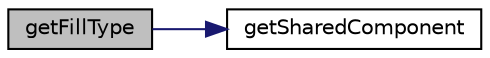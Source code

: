 digraph "getFillType"
{
  edge [fontname="Helvetica",fontsize="10",labelfontname="Helvetica",labelfontsize="10"];
  node [fontname="Helvetica",fontsize="10",shape=record];
  rankdir="LR";
  Node16 [label="getFillType",height=0.2,width=0.4,color="black", fillcolor="grey75", style="filled", fontcolor="black"];
  Node16 -> Node17 [color="midnightblue",fontsize="10",style="solid",fontname="Helvetica"];
  Node17 [label="getSharedComponent",height=0.2,width=0.4,color="black", fillcolor="white", style="filled",URL="$class_p_h_p_excel___style___fill.html#a49e6e514d1dce7982e6864942bcb1f5d"];
}
